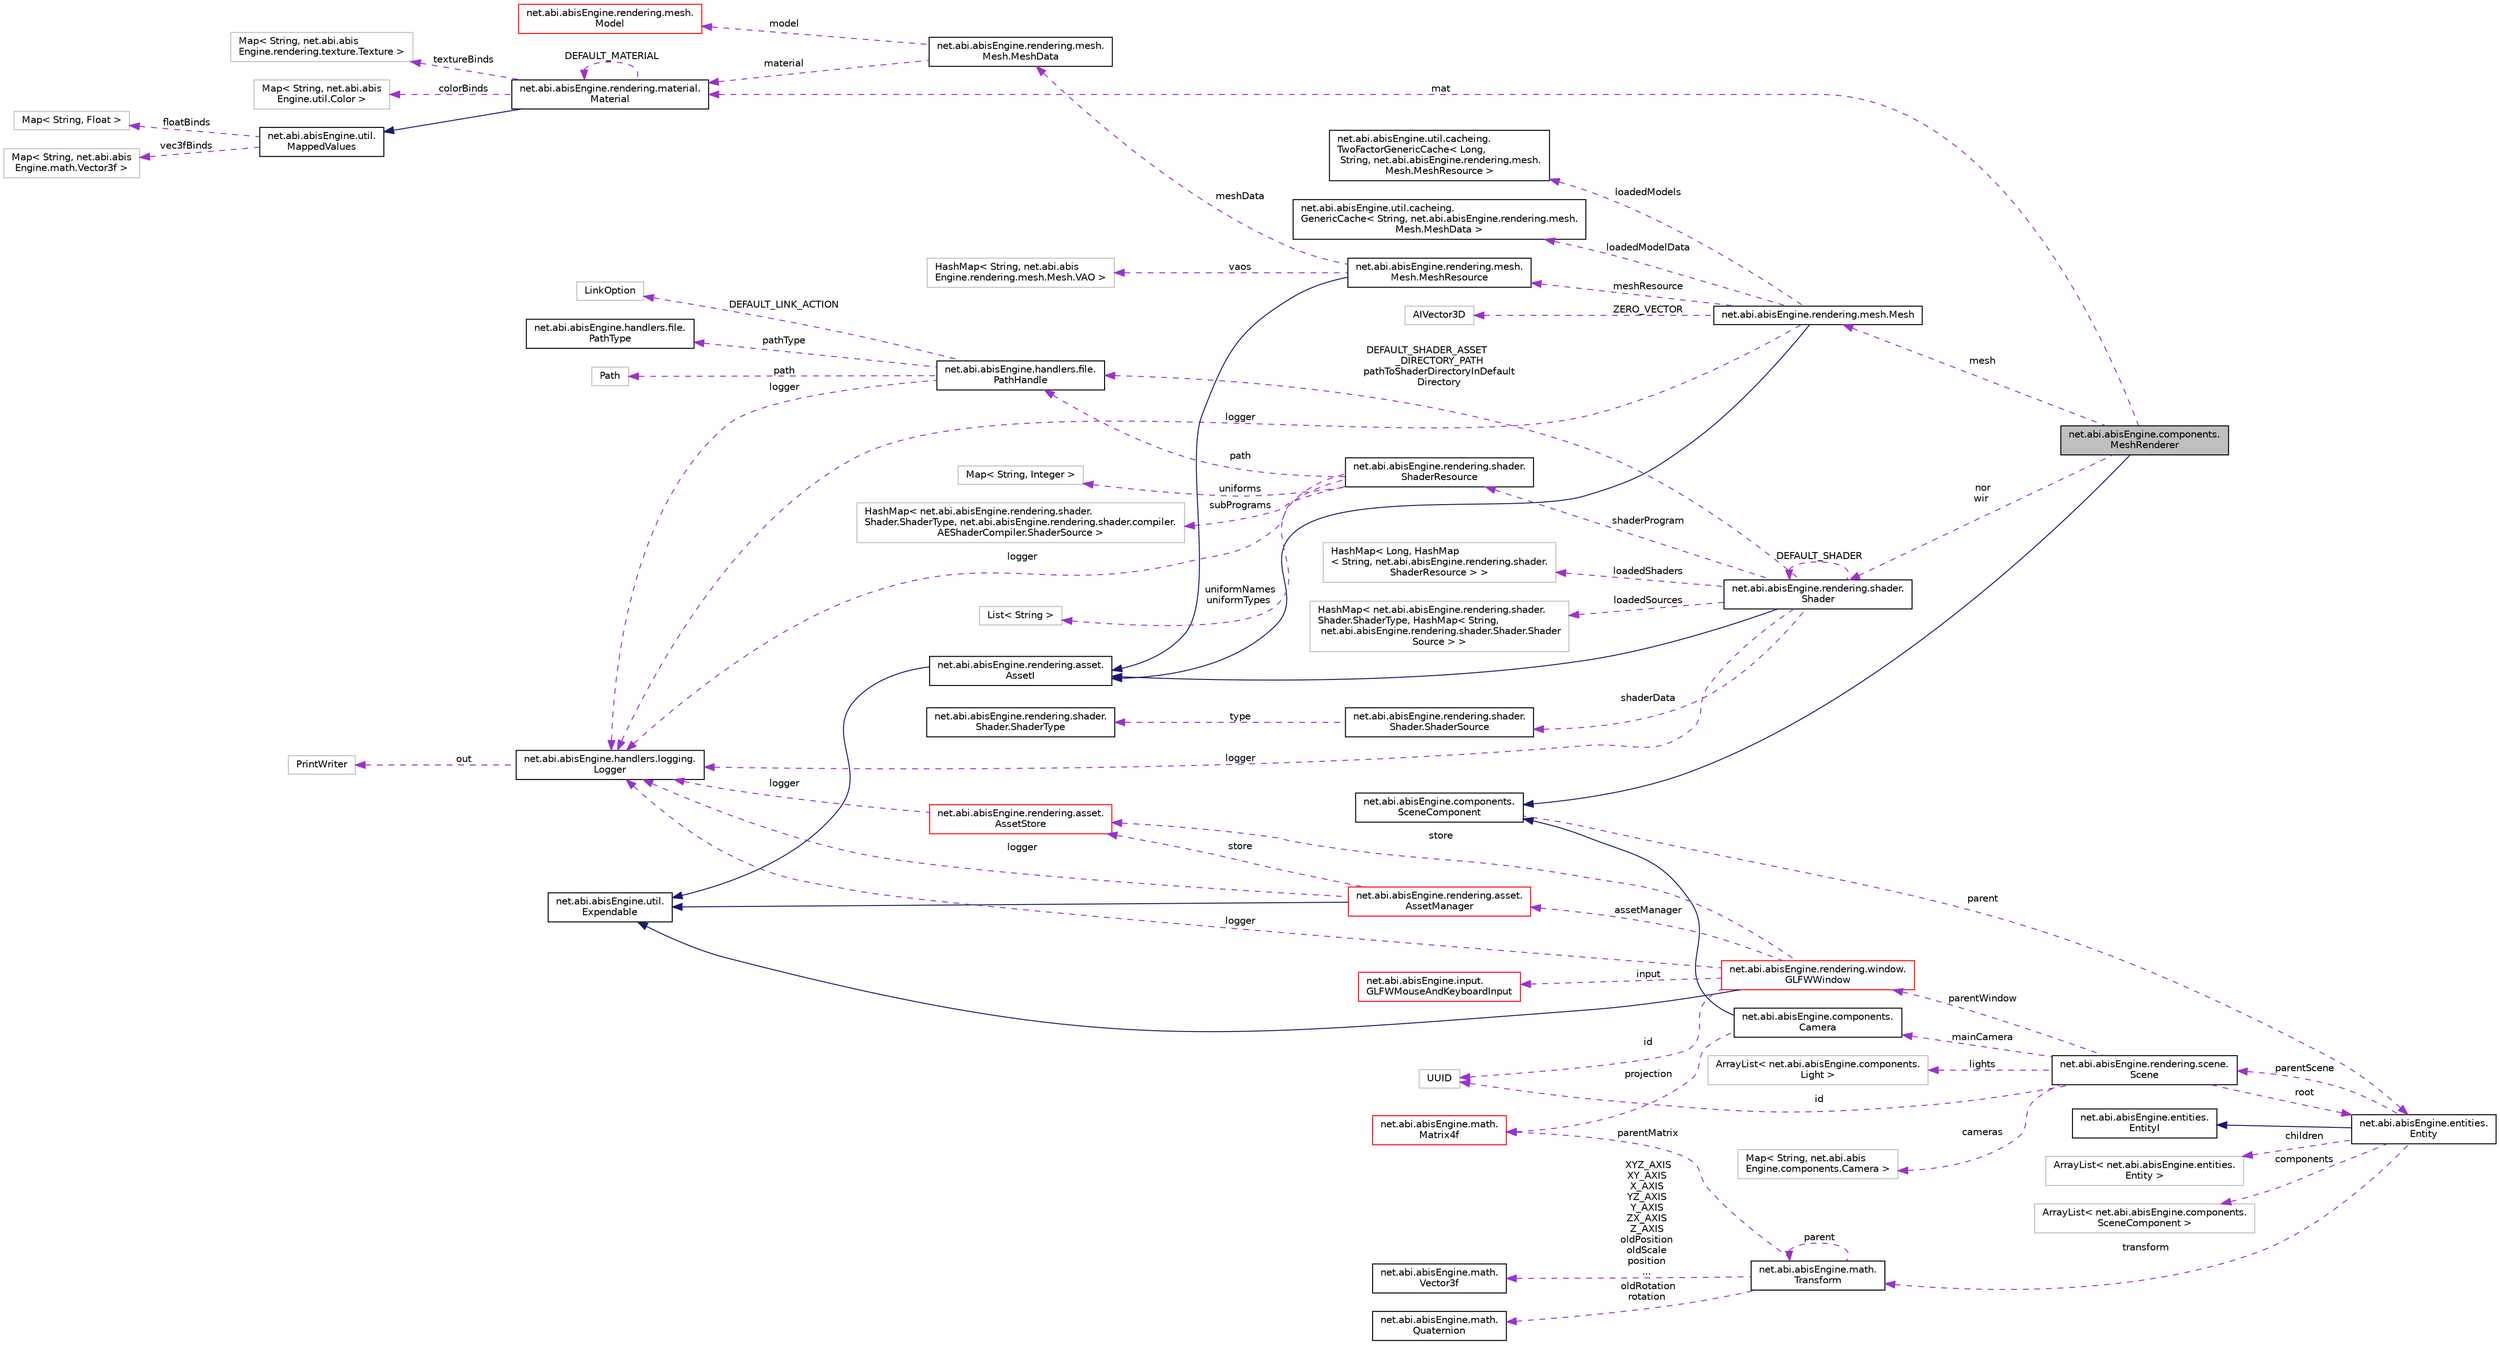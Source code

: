 digraph "net.abi.abisEngine.components.MeshRenderer"
{
 // LATEX_PDF_SIZE
  edge [fontname="Helvetica",fontsize="10",labelfontname="Helvetica",labelfontsize="10"];
  node [fontname="Helvetica",fontsize="10",shape=record];
  rankdir="LR";
  Node1 [label="net.abi.abisEngine.components.\lMeshRenderer",height=0.2,width=0.4,color="black", fillcolor="grey75", style="filled", fontcolor="black",tooltip=" "];
  Node2 -> Node1 [dir="back",color="midnightblue",fontsize="10",style="solid",fontname="Helvetica"];
  Node2 [label="net.abi.abisEngine.components.\lSceneComponent",height=0.2,width=0.4,color="black", fillcolor="white", style="filled",URL="$dd/d76/classnet_1_1abi_1_1abis_engine_1_1components_1_1_scene_component.html",tooltip=" "];
  Node3 -> Node2 [dir="back",color="darkorchid3",fontsize="10",style="dashed",label=" parent" ,fontname="Helvetica"];
  Node3 [label="net.abi.abisEngine.entities.\lEntity",height=0.2,width=0.4,color="black", fillcolor="white", style="filled",URL="$d0/d36/classnet_1_1abi_1_1abis_engine_1_1entities_1_1_entity.html",tooltip=" "];
  Node4 -> Node3 [dir="back",color="midnightblue",fontsize="10",style="solid",fontname="Helvetica"];
  Node4 [label="net.abi.abisEngine.entities.\lEntityI",height=0.2,width=0.4,color="black", fillcolor="white", style="filled",URL="$d6/dd1/interfacenet_1_1abi_1_1abis_engine_1_1entities_1_1_entity_i.html",tooltip=" "];
  Node5 -> Node3 [dir="back",color="darkorchid3",fontsize="10",style="dashed",label=" children" ,fontname="Helvetica"];
  Node5 [label="ArrayList\< net.abi.abisEngine.entities.\lEntity \>",height=0.2,width=0.4,color="grey75", fillcolor="white", style="filled",tooltip=" "];
  Node6 -> Node3 [dir="back",color="darkorchid3",fontsize="10",style="dashed",label=" components" ,fontname="Helvetica"];
  Node6 [label="ArrayList\< net.abi.abisEngine.components.\lSceneComponent \>",height=0.2,width=0.4,color="grey75", fillcolor="white", style="filled",tooltip=" "];
  Node7 -> Node3 [dir="back",color="darkorchid3",fontsize="10",style="dashed",label=" parentScene" ,fontname="Helvetica"];
  Node7 [label="net.abi.abisEngine.rendering.scene.\lScene",height=0.2,width=0.4,color="black", fillcolor="white", style="filled",URL="$d4/d7f/classnet_1_1abi_1_1abis_engine_1_1rendering_1_1scene_1_1_scene.html",tooltip=" "];
  Node8 -> Node7 [dir="back",color="darkorchid3",fontsize="10",style="dashed",label=" parentWindow" ,fontname="Helvetica"];
  Node8 [label="net.abi.abisEngine.rendering.window.\lGLFWWindow",height=0.2,width=0.4,color="red", fillcolor="white", style="filled",URL="$d9/d77/classnet_1_1abi_1_1abis_engine_1_1rendering_1_1window_1_1_g_l_f_w_window.html",tooltip=" "];
  Node9 -> Node8 [dir="back",color="midnightblue",fontsize="10",style="solid",fontname="Helvetica"];
  Node9 [label="net.abi.abisEngine.util.\lExpendable",height=0.2,width=0.4,color="black", fillcolor="white", style="filled",URL="$dd/d27/interfacenet_1_1abi_1_1abis_engine_1_1util_1_1_expendable.html",tooltip=" "];
  Node10 -> Node8 [dir="back",color="darkorchid3",fontsize="10",style="dashed",label=" input" ,fontname="Helvetica"];
  Node10 [label="net.abi.abisEngine.input.\lGLFWMouseAndKeyboardInput",height=0.2,width=0.4,color="red", fillcolor="white", style="filled",URL="$d8/d8a/classnet_1_1abi_1_1abis_engine_1_1input_1_1_g_l_f_w_mouse_and_keyboard_input.html",tooltip=" "];
  Node20 -> Node8 [dir="back",color="darkorchid3",fontsize="10",style="dashed",label=" store" ,fontname="Helvetica"];
  Node20 [label="net.abi.abisEngine.rendering.asset.\lAssetStore",height=0.2,width=0.4,color="red", fillcolor="white", style="filled",URL="$d0/dfb/classnet_1_1abi_1_1abis_engine_1_1rendering_1_1asset_1_1_asset_store.html",tooltip=" "];
  Node23 -> Node20 [dir="back",color="darkorchid3",fontsize="10",style="dashed",label=" logger" ,fontname="Helvetica"];
  Node23 [label="net.abi.abisEngine.handlers.logging.\lLogger",height=0.2,width=0.4,color="black", fillcolor="white", style="filled",URL="$d1/d70/classnet_1_1abi_1_1abis_engine_1_1handlers_1_1logging_1_1_logger.html",tooltip=" "];
  Node24 -> Node23 [dir="back",color="darkorchid3",fontsize="10",style="dashed",label=" out" ,fontname="Helvetica"];
  Node24 [label="PrintWriter",height=0.2,width=0.4,color="grey75", fillcolor="white", style="filled",tooltip=" "];
  Node25 -> Node8 [dir="back",color="darkorchid3",fontsize="10",style="dashed",label=" assetManager" ,fontname="Helvetica"];
  Node25 [label="net.abi.abisEngine.rendering.asset.\lAssetManager",height=0.2,width=0.4,color="red", fillcolor="white", style="filled",URL="$d1/d92/classnet_1_1abi_1_1abis_engine_1_1rendering_1_1asset_1_1_asset_manager.html",tooltip=" "];
  Node9 -> Node25 [dir="back",color="midnightblue",fontsize="10",style="solid",fontname="Helvetica"];
  Node20 -> Node25 [dir="back",color="darkorchid3",fontsize="10",style="dashed",label=" store" ,fontname="Helvetica"];
  Node23 -> Node25 [dir="back",color="darkorchid3",fontsize="10",style="dashed",label=" logger" ,fontname="Helvetica"];
  Node31 -> Node8 [dir="back",color="darkorchid3",fontsize="10",style="dashed",label=" id" ,fontname="Helvetica"];
  Node31 [label="UUID",height=0.2,width=0.4,color="grey75", fillcolor="white", style="filled",tooltip=" "];
  Node23 -> Node8 [dir="back",color="darkorchid3",fontsize="10",style="dashed",label=" logger" ,fontname="Helvetica"];
  Node73 -> Node7 [dir="back",color="darkorchid3",fontsize="10",style="dashed",label=" cameras" ,fontname="Helvetica"];
  Node73 [label="Map\< String, net.abi.abis\lEngine.components.Camera \>",height=0.2,width=0.4,color="grey75", fillcolor="white", style="filled",tooltip=" "];
  Node3 -> Node7 [dir="back",color="darkorchid3",fontsize="10",style="dashed",label=" root" ,fontname="Helvetica"];
  Node74 -> Node7 [dir="back",color="darkorchid3",fontsize="10",style="dashed",label=" lights" ,fontname="Helvetica"];
  Node74 [label="ArrayList\< net.abi.abisEngine.components.\lLight \>",height=0.2,width=0.4,color="grey75", fillcolor="white", style="filled",tooltip=" "];
  Node31 -> Node7 [dir="back",color="darkorchid3",fontsize="10",style="dashed",label=" id" ,fontname="Helvetica"];
  Node62 -> Node7 [dir="back",color="darkorchid3",fontsize="10",style="dashed",label=" mainCamera" ,fontname="Helvetica"];
  Node62 [label="net.abi.abisEngine.components.\lCamera",height=0.2,width=0.4,color="black", fillcolor="white", style="filled",URL="$de/d64/classnet_1_1abi_1_1abis_engine_1_1components_1_1_camera.html",tooltip=" "];
  Node2 -> Node62 [dir="back",color="midnightblue",fontsize="10",style="solid",fontname="Helvetica"];
  Node63 -> Node62 [dir="back",color="darkorchid3",fontsize="10",style="dashed",label=" projection" ,fontname="Helvetica"];
  Node63 [label="net.abi.abisEngine.math.\lMatrix4f",height=0.2,width=0.4,color="red", fillcolor="white", style="filled",URL="$d1/d7f/classnet_1_1abi_1_1abis_engine_1_1math_1_1_matrix4f.html",tooltip=" "];
  Node75 -> Node3 [dir="back",color="darkorchid3",fontsize="10",style="dashed",label=" transform" ,fontname="Helvetica"];
  Node75 [label="net.abi.abisEngine.math.\lTransform",height=0.2,width=0.4,color="black", fillcolor="white", style="filled",URL="$db/d33/classnet_1_1abi_1_1abis_engine_1_1math_1_1_transform.html",tooltip=" "];
  Node46 -> Node75 [dir="back",color="darkorchid3",fontsize="10",style="dashed",label=" XYZ_AXIS\nXY_AXIS\nX_AXIS\nYZ_AXIS\nY_AXIS\nZX_AXIS\nZ_AXIS\noldPosition\noldScale\nposition\n..." ,fontname="Helvetica"];
  Node46 [label="net.abi.abisEngine.math.\lVector3f",height=0.2,width=0.4,color="black", fillcolor="white", style="filled",URL="$d3/de5/classnet_1_1abi_1_1abis_engine_1_1math_1_1_vector3f.html",tooltip=" "];
  Node76 -> Node75 [dir="back",color="darkorchid3",fontsize="10",style="dashed",label=" oldRotation\nrotation" ,fontname="Helvetica"];
  Node76 [label="net.abi.abisEngine.math.\lQuaternion",height=0.2,width=0.4,color="black", fillcolor="white", style="filled",URL="$d9/daf/classnet_1_1abi_1_1abis_engine_1_1math_1_1_quaternion.html",tooltip=" "];
  Node75 -> Node75 [dir="back",color="darkorchid3",fontsize="10",style="dashed",label=" parent" ,fontname="Helvetica"];
  Node63 -> Node75 [dir="back",color="darkorchid3",fontsize="10",style="dashed",label=" parentMatrix" ,fontname="Helvetica"];
  Node77 -> Node1 [dir="back",color="darkorchid3",fontsize="10",style="dashed",label=" mat" ,fontname="Helvetica"];
  Node77 [label="net.abi.abisEngine.rendering.material.\lMaterial",height=0.2,width=0.4,color="black", fillcolor="white", style="filled",URL="$de/d88/classnet_1_1abi_1_1abis_engine_1_1rendering_1_1material_1_1_material.html",tooltip=" "];
  Node42 -> Node77 [dir="back",color="midnightblue",fontsize="10",style="solid",fontname="Helvetica"];
  Node42 [label="net.abi.abisEngine.util.\lMappedValues",height=0.2,width=0.4,color="black", fillcolor="white", style="filled",URL="$db/de9/classnet_1_1abi_1_1abis_engine_1_1util_1_1_mapped_values.html",tooltip=" "];
  Node43 -> Node42 [dir="back",color="darkorchid3",fontsize="10",style="dashed",label=" floatBinds" ,fontname="Helvetica"];
  Node43 [label="Map\< String, Float \>",height=0.2,width=0.4,color="grey75", fillcolor="white", style="filled",tooltip=" "];
  Node44 -> Node42 [dir="back",color="darkorchid3",fontsize="10",style="dashed",label=" vec3fBinds" ,fontname="Helvetica"];
  Node44 [label="Map\< String, net.abi.abis\lEngine.math.Vector3f \>",height=0.2,width=0.4,color="grey75", fillcolor="white", style="filled",tooltip=" "];
  Node78 -> Node77 [dir="back",color="darkorchid3",fontsize="10",style="dashed",label=" textureBinds" ,fontname="Helvetica"];
  Node78 [label="Map\< String, net.abi.abis\lEngine.rendering.texture.Texture \>",height=0.2,width=0.4,color="grey75", fillcolor="white", style="filled",tooltip=" "];
  Node77 -> Node77 [dir="back",color="darkorchid3",fontsize="10",style="dashed",label=" DEFAULT_MATERIAL" ,fontname="Helvetica"];
  Node79 -> Node77 [dir="back",color="darkorchid3",fontsize="10",style="dashed",label=" colorBinds" ,fontname="Helvetica"];
  Node79 [label="Map\< String, net.abi.abis\lEngine.util.Color \>",height=0.2,width=0.4,color="grey75", fillcolor="white", style="filled",tooltip=" "];
  Node48 -> Node1 [dir="back",color="darkorchid3",fontsize="10",style="dashed",label=" nor\nwir" ,fontname="Helvetica"];
  Node48 [label="net.abi.abisEngine.rendering.shader.\lShader",height=0.2,width=0.4,color="black", fillcolor="white", style="filled",URL="$da/dff/classnet_1_1abi_1_1abis_engine_1_1rendering_1_1shader_1_1_shader.html",tooltip=" "];
  Node49 -> Node48 [dir="back",color="midnightblue",fontsize="10",style="solid",fontname="Helvetica"];
  Node49 [label="net.abi.abisEngine.rendering.asset.\lAssetI",height=0.2,width=0.4,color="black", fillcolor="white", style="filled",URL="$db/d3c/interfacenet_1_1abi_1_1abis_engine_1_1rendering_1_1asset_1_1_asset_i.html",tooltip=" "];
  Node9 -> Node49 [dir="back",color="midnightblue",fontsize="10",style="solid",fontname="Helvetica"];
  Node50 -> Node48 [dir="back",color="darkorchid3",fontsize="10",style="dashed",label=" shaderProgram" ,fontname="Helvetica"];
  Node50 [label="net.abi.abisEngine.rendering.shader.\lShaderResource",height=0.2,width=0.4,color="black", fillcolor="white", style="filled",URL="$d7/d77/classnet_1_1abi_1_1abis_engine_1_1rendering_1_1shader_1_1_shader_resource.html",tooltip=" "];
  Node51 -> Node50 [dir="back",color="darkorchid3",fontsize="10",style="dashed",label=" uniformNames\nuniformTypes" ,fontname="Helvetica"];
  Node51 [label="List\< String \>",height=0.2,width=0.4,color="grey75", fillcolor="white", style="filled",tooltip=" "];
  Node52 -> Node50 [dir="back",color="darkorchid3",fontsize="10",style="dashed",label=" path" ,fontname="Helvetica"];
  Node52 [label="net.abi.abisEngine.handlers.file.\lPathHandle",height=0.2,width=0.4,color="black", fillcolor="white", style="filled",URL="$d6/d9e/classnet_1_1abi_1_1abis_engine_1_1handlers_1_1file_1_1_path_handle.html",tooltip=" "];
  Node53 -> Node52 [dir="back",color="darkorchid3",fontsize="10",style="dashed",label=" DEFAULT_LINK_ACTION" ,fontname="Helvetica"];
  Node53 [label="LinkOption",height=0.2,width=0.4,color="grey75", fillcolor="white", style="filled",tooltip=" "];
  Node54 -> Node52 [dir="back",color="darkorchid3",fontsize="10",style="dashed",label=" pathType" ,fontname="Helvetica"];
  Node54 [label="net.abi.abisEngine.handlers.file.\lPathType",height=0.2,width=0.4,color="black", fillcolor="white", style="filled",URL="$de/dc8/enumnet_1_1abi_1_1abis_engine_1_1handlers_1_1file_1_1_path_type.html",tooltip=" "];
  Node55 -> Node52 [dir="back",color="darkorchid3",fontsize="10",style="dashed",label=" path" ,fontname="Helvetica"];
  Node55 [label="Path",height=0.2,width=0.4,color="grey75", fillcolor="white", style="filled",tooltip=" "];
  Node23 -> Node52 [dir="back",color="darkorchid3",fontsize="10",style="dashed",label=" logger" ,fontname="Helvetica"];
  Node56 -> Node50 [dir="back",color="darkorchid3",fontsize="10",style="dashed",label=" uniforms" ,fontname="Helvetica"];
  Node56 [label="Map\< String, Integer \>",height=0.2,width=0.4,color="grey75", fillcolor="white", style="filled",tooltip=" "];
  Node23 -> Node50 [dir="back",color="darkorchid3",fontsize="10",style="dashed",label=" logger" ,fontname="Helvetica"];
  Node57 -> Node50 [dir="back",color="darkorchid3",fontsize="10",style="dashed",label=" subPrograms" ,fontname="Helvetica"];
  Node57 [label="HashMap\< net.abi.abisEngine.rendering.shader.\lShader.ShaderType, net.abi.abisEngine.rendering.shader.compiler.\lAEShaderCompiler.ShaderSource \>",height=0.2,width=0.4,color="grey75", fillcolor="white", style="filled",tooltip=" "];
  Node52 -> Node48 [dir="back",color="darkorchid3",fontsize="10",style="dashed",label=" DEFAULT_SHADER_ASSET\l_DIRECTORY_PATH\npathToShaderDirectoryInDefault\lDirectory" ,fontname="Helvetica"];
  Node58 -> Node48 [dir="back",color="darkorchid3",fontsize="10",style="dashed",label=" loadedSources" ,fontname="Helvetica"];
  Node58 [label="HashMap\< net.abi.abisEngine.rendering.shader.\lShader.ShaderType, HashMap\< String,\l net.abi.abisEngine.rendering.shader.Shader.Shader\lSource \> \>",height=0.2,width=0.4,color="grey75", fillcolor="white", style="filled",tooltip=" "];
  Node59 -> Node48 [dir="back",color="darkorchid3",fontsize="10",style="dashed",label=" shaderData" ,fontname="Helvetica"];
  Node59 [label="net.abi.abisEngine.rendering.shader.\lShader.ShaderSource",height=0.2,width=0.4,color="black", fillcolor="white", style="filled",URL="$d3/d62/classnet_1_1abi_1_1abis_engine_1_1rendering_1_1shader_1_1_shader_1_1_shader_source.html",tooltip=" "];
  Node60 -> Node59 [dir="back",color="darkorchid3",fontsize="10",style="dashed",label=" type" ,fontname="Helvetica"];
  Node60 [label="net.abi.abisEngine.rendering.shader.\lShader.ShaderType",height=0.2,width=0.4,color="black", fillcolor="white", style="filled",URL="$dc/df4/enumnet_1_1abi_1_1abis_engine_1_1rendering_1_1shader_1_1_shader_1_1_shader_type.html",tooltip=" "];
  Node23 -> Node48 [dir="back",color="darkorchid3",fontsize="10",style="dashed",label=" logger" ,fontname="Helvetica"];
  Node48 -> Node48 [dir="back",color="darkorchid3",fontsize="10",style="dashed",label=" DEFAULT_SHADER" ,fontname="Helvetica"];
  Node61 -> Node48 [dir="back",color="darkorchid3",fontsize="10",style="dashed",label=" loadedShaders" ,fontname="Helvetica"];
  Node61 [label="HashMap\< Long, HashMap\l\< String, net.abi.abisEngine.rendering.shader.\lShaderResource \> \>",height=0.2,width=0.4,color="grey75", fillcolor="white", style="filled",tooltip=" "];
  Node80 -> Node1 [dir="back",color="darkorchid3",fontsize="10",style="dashed",label=" mesh" ,fontname="Helvetica"];
  Node80 [label="net.abi.abisEngine.rendering.mesh.Mesh",height=0.2,width=0.4,color="black", fillcolor="white", style="filled",URL="$de/d9f/classnet_1_1abi_1_1abis_engine_1_1rendering_1_1mesh_1_1_mesh.html",tooltip=" "];
  Node49 -> Node80 [dir="back",color="midnightblue",fontsize="10",style="solid",fontname="Helvetica"];
  Node81 -> Node80 [dir="back",color="darkorchid3",fontsize="10",style="dashed",label=" loadedModels" ,fontname="Helvetica"];
  Node81 [label="net.abi.abisEngine.util.cacheing.\lTwoFactorGenericCache\< Long,\l String, net.abi.abisEngine.rendering.mesh.\lMesh.MeshResource \>",height=0.2,width=0.4,color="black", fillcolor="white", style="filled",URL="$db/dc5/classnet_1_1abi_1_1abis_engine_1_1util_1_1cacheing_1_1_two_factor_generic_cache.html",tooltip=" "];
  Node82 -> Node80 [dir="back",color="darkorchid3",fontsize="10",style="dashed",label=" meshResource" ,fontname="Helvetica"];
  Node82 [label="net.abi.abisEngine.rendering.mesh.\lMesh.MeshResource",height=0.2,width=0.4,color="black", fillcolor="white", style="filled",URL="$d9/dd9/classnet_1_1abi_1_1abis_engine_1_1rendering_1_1mesh_1_1_mesh_1_1_mesh_resource.html",tooltip=" "];
  Node49 -> Node82 [dir="back",color="midnightblue",fontsize="10",style="solid",fontname="Helvetica"];
  Node83 -> Node82 [dir="back",color="darkorchid3",fontsize="10",style="dashed",label=" vaos" ,fontname="Helvetica"];
  Node83 [label="HashMap\< String, net.abi.abis\lEngine.rendering.mesh.Mesh.VAO \>",height=0.2,width=0.4,color="grey75", fillcolor="white", style="filled",tooltip=" "];
  Node84 -> Node82 [dir="back",color="darkorchid3",fontsize="10",style="dashed",label=" meshData" ,fontname="Helvetica"];
  Node84 [label="net.abi.abisEngine.rendering.mesh.\lMesh.MeshData",height=0.2,width=0.4,color="black", fillcolor="white", style="filled",URL="$d6/d5f/classnet_1_1abi_1_1abis_engine_1_1rendering_1_1mesh_1_1_mesh_1_1_mesh_data.html",tooltip=" "];
  Node85 -> Node84 [dir="back",color="darkorchid3",fontsize="10",style="dashed",label=" model" ,fontname="Helvetica"];
  Node85 [label="net.abi.abisEngine.rendering.mesh.\lModel",height=0.2,width=0.4,color="red", fillcolor="white", style="filled",URL="$d7/dfd/classnet_1_1abi_1_1abis_engine_1_1rendering_1_1mesh_1_1_model.html",tooltip=" "];
  Node77 -> Node84 [dir="back",color="darkorchid3",fontsize="10",style="dashed",label=" material" ,fontname="Helvetica"];
  Node89 -> Node80 [dir="back",color="darkorchid3",fontsize="10",style="dashed",label=" loadedModelData" ,fontname="Helvetica"];
  Node89 [label="net.abi.abisEngine.util.cacheing.\lGenericCache\< String, net.abi.abisEngine.rendering.mesh.\lMesh.MeshData \>",height=0.2,width=0.4,color="black", fillcolor="white", style="filled",URL="$d2/dbf/classnet_1_1abi_1_1abis_engine_1_1util_1_1cacheing_1_1_generic_cache.html",tooltip=" "];
  Node90 -> Node80 [dir="back",color="darkorchid3",fontsize="10",style="dashed",label=" ZERO_VECTOR" ,fontname="Helvetica"];
  Node90 [label="AIVector3D",height=0.2,width=0.4,color="grey75", fillcolor="white", style="filled",tooltip=" "];
  Node23 -> Node80 [dir="back",color="darkorchid3",fontsize="10",style="dashed",label=" logger" ,fontname="Helvetica"];
}
